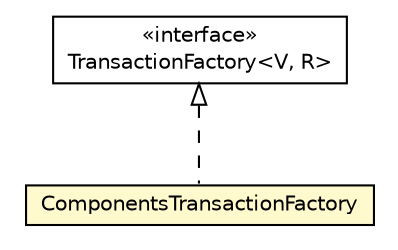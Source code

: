 #!/usr/local/bin/dot
#
# Class diagram 
# Generated by UMLGraph version 5.1 (http://www.umlgraph.org/)
#

digraph G {
	edge [fontname="Helvetica",fontsize=10,labelfontname="Helvetica",labelfontsize=10];
	node [fontname="Helvetica",fontsize=10,shape=plaintext];
	nodesep=0.25;
	ranksep=0.5;
	// org.androidtransfuse.processor.ComponentsTransactionFactory
	c85508 [label=<<table title="org.androidtransfuse.processor.ComponentsTransactionFactory" border="0" cellborder="1" cellspacing="0" cellpadding="2" port="p" bgcolor="lemonChiffon" href="./ComponentsTransactionFactory.html">
		<tr><td><table border="0" cellspacing="0" cellpadding="1">
<tr><td align="center" balign="center"> ComponentsTransactionFactory </td></tr>
		</table></td></tr>
		</table>>, fontname="Helvetica", fontcolor="black", fontsize=10.0];
	// org.androidtransfuse.processor.TransactionFactory<V, R>
	c85534 [label=<<table title="org.androidtransfuse.processor.TransactionFactory" border="0" cellborder="1" cellspacing="0" cellpadding="2" port="p" href="./TransactionFactory.html">
		<tr><td><table border="0" cellspacing="0" cellpadding="1">
<tr><td align="center" balign="center"> &#171;interface&#187; </td></tr>
<tr><td align="center" balign="center"> TransactionFactory&lt;V, R&gt; </td></tr>
		</table></td></tr>
		</table>>, fontname="Helvetica", fontcolor="black", fontsize=10.0];
	//org.androidtransfuse.processor.ComponentsTransactionFactory implements org.androidtransfuse.processor.TransactionFactory<V, R>
	c85534:p -> c85508:p [dir=back,arrowtail=empty,style=dashed];
}

